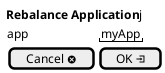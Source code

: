 @startuml

salt
{
  **Rebalance Application**j
  {
      app | "myApp"
      [ Cancel <&circle-x>] | [ OK <&account-login> ]
  }
}

@enduml
